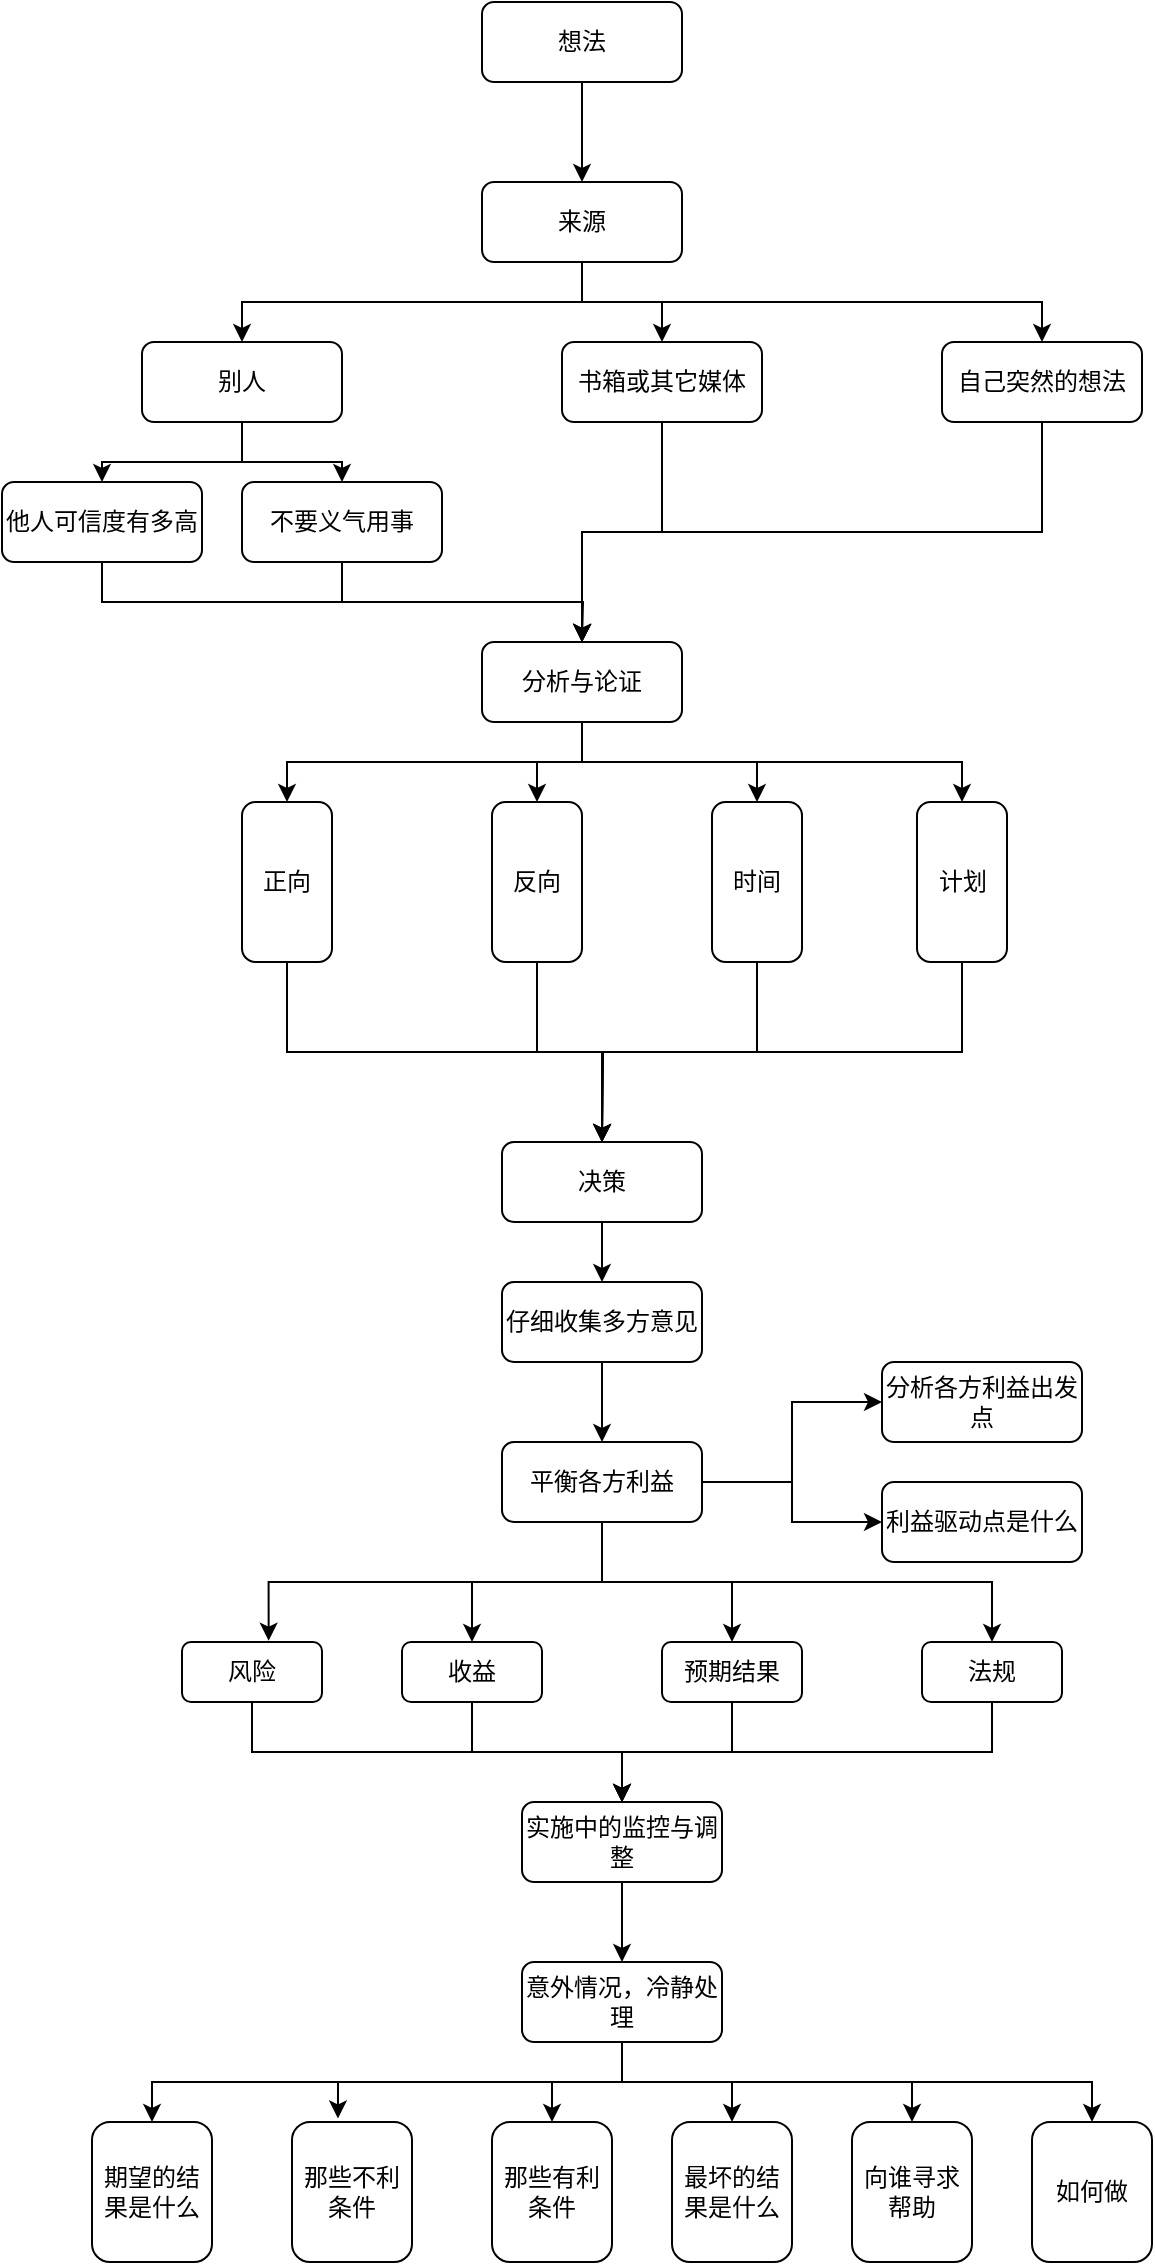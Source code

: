 <mxfile version="12.6.5" type="github">
  <diagram id="C5RBs43oDa-KdzZeNtuy" name="Page-1">
    <mxGraphModel dx="652" dy="397" grid="1" gridSize="10" guides="1" tooltips="1" connect="1" arrows="1" fold="1" page="1" pageScale="1" pageWidth="2339" pageHeight="3300" math="0" shadow="0">
      <root>
        <mxCell id="WIyWlLk6GJQsqaUBKTNV-0"/>
        <mxCell id="WIyWlLk6GJQsqaUBKTNV-1" parent="WIyWlLk6GJQsqaUBKTNV-0"/>
        <mxCell id="yWBOLqub9lcGoWVnU1hM-15" style="edgeStyle=orthogonalEdgeStyle;rounded=0;orthogonalLoop=1;jettySize=auto;html=1;exitX=0.5;exitY=1;exitDx=0;exitDy=0;entryX=0.5;entryY=0;entryDx=0;entryDy=0;" parent="WIyWlLk6GJQsqaUBKTNV-1" source="yWBOLqub9lcGoWVnU1hM-0" target="yWBOLqub9lcGoWVnU1hM-1" edge="1">
          <mxGeometry relative="1" as="geometry"/>
        </mxCell>
        <mxCell id="yWBOLqub9lcGoWVnU1hM-0" value="决策" style="rounded=1;whiteSpace=wrap;html=1;" parent="WIyWlLk6GJQsqaUBKTNV-1" vertex="1">
          <mxGeometry x="1320" y="1110" width="100" height="40" as="geometry"/>
        </mxCell>
        <mxCell id="yWBOLqub9lcGoWVnU1hM-16" style="edgeStyle=orthogonalEdgeStyle;rounded=0;orthogonalLoop=1;jettySize=auto;html=1;entryX=0.5;entryY=0;entryDx=0;entryDy=0;" parent="WIyWlLk6GJQsqaUBKTNV-1" source="yWBOLqub9lcGoWVnU1hM-1" target="yWBOLqub9lcGoWVnU1hM-2" edge="1">
          <mxGeometry relative="1" as="geometry"/>
        </mxCell>
        <mxCell id="yWBOLqub9lcGoWVnU1hM-1" value="仔细收集多方意见" style="rounded=1;whiteSpace=wrap;html=1;" parent="WIyWlLk6GJQsqaUBKTNV-1" vertex="1">
          <mxGeometry x="1320" y="1180" width="100" height="40" as="geometry"/>
        </mxCell>
        <mxCell id="yWBOLqub9lcGoWVnU1hM-9" style="edgeStyle=orthogonalEdgeStyle;rounded=0;orthogonalLoop=1;jettySize=auto;html=1;exitX=1;exitY=0.5;exitDx=0;exitDy=0;" parent="WIyWlLk6GJQsqaUBKTNV-1" source="yWBOLqub9lcGoWVnU1hM-2" target="yWBOLqub9lcGoWVnU1hM-8" edge="1">
          <mxGeometry relative="1" as="geometry"/>
        </mxCell>
        <mxCell id="yWBOLqub9lcGoWVnU1hM-17" style="edgeStyle=orthogonalEdgeStyle;rounded=0;orthogonalLoop=1;jettySize=auto;html=1;exitX=0.5;exitY=1;exitDx=0;exitDy=0;entryX=0.619;entryY=-0.022;entryDx=0;entryDy=0;entryPerimeter=0;" parent="WIyWlLk6GJQsqaUBKTNV-1" source="yWBOLqub9lcGoWVnU1hM-2" target="yWBOLqub9lcGoWVnU1hM-3" edge="1">
          <mxGeometry relative="1" as="geometry"/>
        </mxCell>
        <mxCell id="yWBOLqub9lcGoWVnU1hM-18" style="edgeStyle=orthogonalEdgeStyle;rounded=0;orthogonalLoop=1;jettySize=auto;html=1;exitX=0.5;exitY=1;exitDx=0;exitDy=0;entryX=0.5;entryY=0;entryDx=0;entryDy=0;" parent="WIyWlLk6GJQsqaUBKTNV-1" source="yWBOLqub9lcGoWVnU1hM-2" target="yWBOLqub9lcGoWVnU1hM-4" edge="1">
          <mxGeometry relative="1" as="geometry"/>
        </mxCell>
        <mxCell id="yWBOLqub9lcGoWVnU1hM-19" style="edgeStyle=orthogonalEdgeStyle;rounded=0;orthogonalLoop=1;jettySize=auto;html=1;exitX=0.5;exitY=1;exitDx=0;exitDy=0;entryX=0.5;entryY=0;entryDx=0;entryDy=0;" parent="WIyWlLk6GJQsqaUBKTNV-1" source="yWBOLqub9lcGoWVnU1hM-2" target="yWBOLqub9lcGoWVnU1hM-5" edge="1">
          <mxGeometry relative="1" as="geometry"/>
        </mxCell>
        <mxCell id="yWBOLqub9lcGoWVnU1hM-22" style="edgeStyle=orthogonalEdgeStyle;rounded=0;orthogonalLoop=1;jettySize=auto;html=1;exitX=1;exitY=0.5;exitDx=0;exitDy=0;entryX=0;entryY=0.5;entryDx=0;entryDy=0;" parent="WIyWlLk6GJQsqaUBKTNV-1" source="yWBOLqub9lcGoWVnU1hM-2" target="yWBOLqub9lcGoWVnU1hM-21" edge="1">
          <mxGeometry relative="1" as="geometry"/>
        </mxCell>
        <mxCell id="yWBOLqub9lcGoWVnU1hM-26" style="edgeStyle=orthogonalEdgeStyle;rounded=0;orthogonalLoop=1;jettySize=auto;html=1;exitX=0.5;exitY=1;exitDx=0;exitDy=0;" parent="WIyWlLk6GJQsqaUBKTNV-1" source="yWBOLqub9lcGoWVnU1hM-2" target="yWBOLqub9lcGoWVnU1hM-6" edge="1">
          <mxGeometry relative="1" as="geometry"/>
        </mxCell>
        <mxCell id="yWBOLqub9lcGoWVnU1hM-2" value="平衡各方利益" style="rounded=1;whiteSpace=wrap;html=1;" parent="WIyWlLk6GJQsqaUBKTNV-1" vertex="1">
          <mxGeometry x="1320" y="1260" width="100" height="40" as="geometry"/>
        </mxCell>
        <mxCell id="yWBOLqub9lcGoWVnU1hM-23" style="edgeStyle=orthogonalEdgeStyle;rounded=0;orthogonalLoop=1;jettySize=auto;html=1;exitX=0.5;exitY=1;exitDx=0;exitDy=0;" parent="WIyWlLk6GJQsqaUBKTNV-1" source="yWBOLqub9lcGoWVnU1hM-3" target="yWBOLqub9lcGoWVnU1hM-10" edge="1">
          <mxGeometry relative="1" as="geometry"/>
        </mxCell>
        <mxCell id="yWBOLqub9lcGoWVnU1hM-3" value="风险" style="rounded=1;whiteSpace=wrap;html=1;" parent="WIyWlLk6GJQsqaUBKTNV-1" vertex="1">
          <mxGeometry x="1160" y="1360" width="70" height="30" as="geometry"/>
        </mxCell>
        <mxCell id="yWBOLqub9lcGoWVnU1hM-24" style="edgeStyle=orthogonalEdgeStyle;rounded=0;orthogonalLoop=1;jettySize=auto;html=1;exitX=0.5;exitY=1;exitDx=0;exitDy=0;entryX=0.5;entryY=0;entryDx=0;entryDy=0;" parent="WIyWlLk6GJQsqaUBKTNV-1" source="yWBOLqub9lcGoWVnU1hM-4" target="yWBOLqub9lcGoWVnU1hM-10" edge="1">
          <mxGeometry relative="1" as="geometry"/>
        </mxCell>
        <mxCell id="yWBOLqub9lcGoWVnU1hM-4" value="收益" style="rounded=1;whiteSpace=wrap;html=1;" parent="WIyWlLk6GJQsqaUBKTNV-1" vertex="1">
          <mxGeometry x="1270" y="1360" width="70" height="30" as="geometry"/>
        </mxCell>
        <mxCell id="yWBOLqub9lcGoWVnU1hM-25" style="edgeStyle=orthogonalEdgeStyle;rounded=0;orthogonalLoop=1;jettySize=auto;html=1;exitX=0.5;exitY=1;exitDx=0;exitDy=0;entryX=0.5;entryY=0;entryDx=0;entryDy=0;" parent="WIyWlLk6GJQsqaUBKTNV-1" source="yWBOLqub9lcGoWVnU1hM-5" target="yWBOLqub9lcGoWVnU1hM-10" edge="1">
          <mxGeometry relative="1" as="geometry"/>
        </mxCell>
        <mxCell id="yWBOLqub9lcGoWVnU1hM-5" value="预期结果" style="rounded=1;whiteSpace=wrap;html=1;" parent="WIyWlLk6GJQsqaUBKTNV-1" vertex="1">
          <mxGeometry x="1400" y="1360" width="70" height="30" as="geometry"/>
        </mxCell>
        <mxCell id="yWBOLqub9lcGoWVnU1hM-27" style="edgeStyle=orthogonalEdgeStyle;rounded=0;orthogonalLoop=1;jettySize=auto;html=1;exitX=0.5;exitY=1;exitDx=0;exitDy=0;entryX=0.5;entryY=0;entryDx=0;entryDy=0;" parent="WIyWlLk6GJQsqaUBKTNV-1" source="yWBOLqub9lcGoWVnU1hM-6" target="yWBOLqub9lcGoWVnU1hM-10" edge="1">
          <mxGeometry relative="1" as="geometry"/>
        </mxCell>
        <mxCell id="yWBOLqub9lcGoWVnU1hM-6" value="法规" style="rounded=1;whiteSpace=wrap;html=1;" parent="WIyWlLk6GJQsqaUBKTNV-1" vertex="1">
          <mxGeometry x="1530" y="1360" width="70" height="30" as="geometry"/>
        </mxCell>
        <mxCell id="yWBOLqub9lcGoWVnU1hM-8" value="分析各方利益出发点" style="rounded=1;whiteSpace=wrap;html=1;" parent="WIyWlLk6GJQsqaUBKTNV-1" vertex="1">
          <mxGeometry x="1510" y="1220" width="100" height="40" as="geometry"/>
        </mxCell>
        <mxCell id="ShGUxtKquUQzhDYGWwql-31" style="edgeStyle=orthogonalEdgeStyle;rounded=0;orthogonalLoop=1;jettySize=auto;html=1;exitX=0.5;exitY=1;exitDx=0;exitDy=0;entryX=0.5;entryY=0;entryDx=0;entryDy=0;align=center;" parent="WIyWlLk6GJQsqaUBKTNV-1" source="yWBOLqub9lcGoWVnU1hM-10" target="ShGUxtKquUQzhDYGWwql-30" edge="1">
          <mxGeometry relative="1" as="geometry"/>
        </mxCell>
        <mxCell id="yWBOLqub9lcGoWVnU1hM-10" value="实施中的监控与调整" style="rounded=1;whiteSpace=wrap;html=1;" parent="WIyWlLk6GJQsqaUBKTNV-1" vertex="1">
          <mxGeometry x="1330" y="1440" width="100" height="40" as="geometry"/>
        </mxCell>
        <mxCell id="yWBOLqub9lcGoWVnU1hM-21" value="利益驱动点是什么" style="rounded=1;whiteSpace=wrap;html=1;" parent="WIyWlLk6GJQsqaUBKTNV-1" vertex="1">
          <mxGeometry x="1510" y="1280" width="100" height="40" as="geometry"/>
        </mxCell>
        <mxCell id="ShGUxtKquUQzhDYGWwql-10" style="edgeStyle=orthogonalEdgeStyle;rounded=0;orthogonalLoop=1;jettySize=auto;html=1;exitX=0.5;exitY=1;exitDx=0;exitDy=0;entryX=0.5;entryY=0;entryDx=0;entryDy=0;align=center;" parent="WIyWlLk6GJQsqaUBKTNV-1" source="ShGUxtKquUQzhDYGWwql-0" target="ShGUxtKquUQzhDYGWwql-1" edge="1">
          <mxGeometry relative="1" as="geometry"/>
        </mxCell>
        <mxCell id="ShGUxtKquUQzhDYGWwql-0" value="想法" style="rounded=1;whiteSpace=wrap;html=1;" parent="WIyWlLk6GJQsqaUBKTNV-1" vertex="1">
          <mxGeometry x="1310" y="540" width="100" height="40" as="geometry"/>
        </mxCell>
        <mxCell id="ShGUxtKquUQzhDYGWwql-11" style="edgeStyle=orthogonalEdgeStyle;rounded=0;orthogonalLoop=1;jettySize=auto;html=1;exitX=0.5;exitY=1;exitDx=0;exitDy=0;entryX=0.5;entryY=0;entryDx=0;entryDy=0;align=center;" parent="WIyWlLk6GJQsqaUBKTNV-1" source="ShGUxtKquUQzhDYGWwql-1" target="ShGUxtKquUQzhDYGWwql-6" edge="1">
          <mxGeometry relative="1" as="geometry"/>
        </mxCell>
        <mxCell id="ShGUxtKquUQzhDYGWwql-14" style="edgeStyle=orthogonalEdgeStyle;rounded=0;orthogonalLoop=1;jettySize=auto;html=1;exitX=0.5;exitY=1;exitDx=0;exitDy=0;entryX=0.5;entryY=0;entryDx=0;entryDy=0;align=center;" parent="WIyWlLk6GJQsqaUBKTNV-1" source="ShGUxtKquUQzhDYGWwql-1" target="ShGUxtKquUQzhDYGWwql-3" edge="1">
          <mxGeometry relative="1" as="geometry"/>
        </mxCell>
        <mxCell id="ShGUxtKquUQzhDYGWwql-17" style="edgeStyle=orthogonalEdgeStyle;rounded=0;orthogonalLoop=1;jettySize=auto;html=1;exitX=0.5;exitY=1;exitDx=0;exitDy=0;align=center;" parent="WIyWlLk6GJQsqaUBKTNV-1" source="ShGUxtKquUQzhDYGWwql-1" target="ShGUxtKquUQzhDYGWwql-9" edge="1">
          <mxGeometry relative="1" as="geometry"/>
        </mxCell>
        <mxCell id="ShGUxtKquUQzhDYGWwql-1" value="来源" style="rounded=1;whiteSpace=wrap;html=1;" parent="WIyWlLk6GJQsqaUBKTNV-1" vertex="1">
          <mxGeometry x="1310" y="630" width="100" height="40" as="geometry"/>
        </mxCell>
        <mxCell id="ShGUxtKquUQzhDYGWwql-20" style="edgeStyle=orthogonalEdgeStyle;rounded=0;orthogonalLoop=1;jettySize=auto;html=1;exitX=0.5;exitY=1;exitDx=0;exitDy=0;entryX=0.5;entryY=0;entryDx=0;entryDy=0;align=center;" parent="WIyWlLk6GJQsqaUBKTNV-1" source="ShGUxtKquUQzhDYGWwql-3" target="ShGUxtKquUQzhDYGWwql-5" edge="1">
          <mxGeometry relative="1" as="geometry"/>
        </mxCell>
        <mxCell id="ShGUxtKquUQzhDYGWwql-22" style="edgeStyle=orthogonalEdgeStyle;rounded=0;orthogonalLoop=1;jettySize=auto;html=1;exitX=0.5;exitY=1;exitDx=0;exitDy=0;entryX=0.5;entryY=0;entryDx=0;entryDy=0;align=center;" parent="WIyWlLk6GJQsqaUBKTNV-1" source="ShGUxtKquUQzhDYGWwql-3" target="ShGUxtKquUQzhDYGWwql-4" edge="1">
          <mxGeometry relative="1" as="geometry"/>
        </mxCell>
        <mxCell id="ShGUxtKquUQzhDYGWwql-3" value="别人" style="rounded=1;whiteSpace=wrap;html=1;" parent="WIyWlLk6GJQsqaUBKTNV-1" vertex="1">
          <mxGeometry x="1140" y="710" width="100" height="40" as="geometry"/>
        </mxCell>
        <mxCell id="kzwmuXA0MkF34zWOYLQk-8" style="edgeStyle=orthogonalEdgeStyle;rounded=0;orthogonalLoop=1;jettySize=auto;html=1;exitX=0.5;exitY=1;exitDx=0;exitDy=0;entryX=0.5;entryY=0;entryDx=0;entryDy=0;" edge="1" parent="WIyWlLk6GJQsqaUBKTNV-1" source="ShGUxtKquUQzhDYGWwql-4" target="ShGUxtKquUQzhDYGWwql-8">
          <mxGeometry relative="1" as="geometry"/>
        </mxCell>
        <mxCell id="ShGUxtKquUQzhDYGWwql-4" value="他人可信度有多高" style="rounded=1;whiteSpace=wrap;html=1;" parent="WIyWlLk6GJQsqaUBKTNV-1" vertex="1">
          <mxGeometry x="1070" y="780" width="100" height="40" as="geometry"/>
        </mxCell>
        <mxCell id="kzwmuXA0MkF34zWOYLQk-7" style="edgeStyle=orthogonalEdgeStyle;rounded=0;orthogonalLoop=1;jettySize=auto;html=1;exitX=0.5;exitY=1;exitDx=0;exitDy=0;" edge="1" parent="WIyWlLk6GJQsqaUBKTNV-1" source="ShGUxtKquUQzhDYGWwql-5">
          <mxGeometry relative="1" as="geometry">
            <mxPoint x="1360" y="860" as="targetPoint"/>
          </mxGeometry>
        </mxCell>
        <mxCell id="ShGUxtKquUQzhDYGWwql-5" value="不要义气用事" style="rounded=1;whiteSpace=wrap;html=1;" parent="WIyWlLk6GJQsqaUBKTNV-1" vertex="1">
          <mxGeometry x="1190" y="780" width="100" height="40" as="geometry"/>
        </mxCell>
        <mxCell id="kzwmuXA0MkF34zWOYLQk-5" style="edgeStyle=orthogonalEdgeStyle;rounded=0;orthogonalLoop=1;jettySize=auto;html=1;exitX=0.5;exitY=1;exitDx=0;exitDy=0;entryX=0.5;entryY=0;entryDx=0;entryDy=0;" edge="1" parent="WIyWlLk6GJQsqaUBKTNV-1" source="ShGUxtKquUQzhDYGWwql-6" target="ShGUxtKquUQzhDYGWwql-8">
          <mxGeometry relative="1" as="geometry"/>
        </mxCell>
        <mxCell id="ShGUxtKquUQzhDYGWwql-6" value="书箱或其它媒体" style="rounded=1;whiteSpace=wrap;html=1;" parent="WIyWlLk6GJQsqaUBKTNV-1" vertex="1">
          <mxGeometry x="1350" y="710" width="100" height="40" as="geometry"/>
        </mxCell>
        <mxCell id="kzwmuXA0MkF34zWOYLQk-9" style="edgeStyle=orthogonalEdgeStyle;rounded=0;orthogonalLoop=1;jettySize=auto;html=1;exitX=0.5;exitY=1;exitDx=0;exitDy=0;entryX=0.5;entryY=0;entryDx=0;entryDy=0;" edge="1" parent="WIyWlLk6GJQsqaUBKTNV-1" source="ShGUxtKquUQzhDYGWwql-8" target="kzwmuXA0MkF34zWOYLQk-0">
          <mxGeometry relative="1" as="geometry"/>
        </mxCell>
        <mxCell id="kzwmuXA0MkF34zWOYLQk-10" style="edgeStyle=orthogonalEdgeStyle;rounded=0;orthogonalLoop=1;jettySize=auto;html=1;exitX=0.5;exitY=1;exitDx=0;exitDy=0;entryX=0.5;entryY=0;entryDx=0;entryDy=0;" edge="1" parent="WIyWlLk6GJQsqaUBKTNV-1" source="ShGUxtKquUQzhDYGWwql-8" target="kzwmuXA0MkF34zWOYLQk-1">
          <mxGeometry relative="1" as="geometry"/>
        </mxCell>
        <mxCell id="kzwmuXA0MkF34zWOYLQk-11" style="edgeStyle=orthogonalEdgeStyle;rounded=0;orthogonalLoop=1;jettySize=auto;html=1;exitX=0.5;exitY=1;exitDx=0;exitDy=0;entryX=0.5;entryY=0;entryDx=0;entryDy=0;" edge="1" parent="WIyWlLk6GJQsqaUBKTNV-1" source="ShGUxtKquUQzhDYGWwql-8" target="kzwmuXA0MkF34zWOYLQk-3">
          <mxGeometry relative="1" as="geometry"/>
        </mxCell>
        <mxCell id="kzwmuXA0MkF34zWOYLQk-12" style="edgeStyle=orthogonalEdgeStyle;rounded=0;orthogonalLoop=1;jettySize=auto;html=1;exitX=0.5;exitY=1;exitDx=0;exitDy=0;entryX=0.5;entryY=0;entryDx=0;entryDy=0;" edge="1" parent="WIyWlLk6GJQsqaUBKTNV-1" source="ShGUxtKquUQzhDYGWwql-8" target="kzwmuXA0MkF34zWOYLQk-4">
          <mxGeometry relative="1" as="geometry"/>
        </mxCell>
        <mxCell id="ShGUxtKquUQzhDYGWwql-8" value="分析与论证" style="rounded=1;whiteSpace=wrap;html=1;" parent="WIyWlLk6GJQsqaUBKTNV-1" vertex="1">
          <mxGeometry x="1310" y="860" width="100" height="40" as="geometry"/>
        </mxCell>
        <mxCell id="kzwmuXA0MkF34zWOYLQk-6" style="edgeStyle=orthogonalEdgeStyle;rounded=0;orthogonalLoop=1;jettySize=auto;html=1;exitX=0.5;exitY=1;exitDx=0;exitDy=0;entryX=0.5;entryY=0;entryDx=0;entryDy=0;" edge="1" parent="WIyWlLk6GJQsqaUBKTNV-1" source="ShGUxtKquUQzhDYGWwql-9" target="ShGUxtKquUQzhDYGWwql-8">
          <mxGeometry relative="1" as="geometry"/>
        </mxCell>
        <mxCell id="ShGUxtKquUQzhDYGWwql-9" value="自己突然的想法" style="rounded=1;whiteSpace=wrap;html=1;" parent="WIyWlLk6GJQsqaUBKTNV-1" vertex="1">
          <mxGeometry x="1540" y="710" width="100" height="40" as="geometry"/>
        </mxCell>
        <mxCell id="kzwmuXA0MkF34zWOYLQk-23" style="edgeStyle=orthogonalEdgeStyle;rounded=0;orthogonalLoop=1;jettySize=auto;html=1;exitX=0.5;exitY=1;exitDx=0;exitDy=0;entryX=0.5;entryY=0;entryDx=0;entryDy=0;" edge="1" parent="WIyWlLk6GJQsqaUBKTNV-1" source="ShGUxtKquUQzhDYGWwql-30" target="kzwmuXA0MkF34zWOYLQk-17">
          <mxGeometry relative="1" as="geometry"/>
        </mxCell>
        <mxCell id="kzwmuXA0MkF34zWOYLQk-24" style="edgeStyle=orthogonalEdgeStyle;rounded=0;orthogonalLoop=1;jettySize=auto;html=1;exitX=0.5;exitY=1;exitDx=0;exitDy=0;entryX=0.383;entryY=-0.025;entryDx=0;entryDy=0;entryPerimeter=0;" edge="1" parent="WIyWlLk6GJQsqaUBKTNV-1" source="ShGUxtKquUQzhDYGWwql-30" target="kzwmuXA0MkF34zWOYLQk-18">
          <mxGeometry relative="1" as="geometry"/>
        </mxCell>
        <mxCell id="kzwmuXA0MkF34zWOYLQk-25" style="edgeStyle=orthogonalEdgeStyle;rounded=0;orthogonalLoop=1;jettySize=auto;html=1;exitX=0.5;exitY=1;exitDx=0;exitDy=0;entryX=0.5;entryY=0;entryDx=0;entryDy=0;" edge="1" parent="WIyWlLk6GJQsqaUBKTNV-1" source="ShGUxtKquUQzhDYGWwql-30" target="kzwmuXA0MkF34zWOYLQk-19">
          <mxGeometry relative="1" as="geometry"/>
        </mxCell>
        <mxCell id="kzwmuXA0MkF34zWOYLQk-26" style="edgeStyle=orthogonalEdgeStyle;rounded=0;orthogonalLoop=1;jettySize=auto;html=1;exitX=0.5;exitY=1;exitDx=0;exitDy=0;entryX=0.5;entryY=0;entryDx=0;entryDy=0;" edge="1" parent="WIyWlLk6GJQsqaUBKTNV-1" source="ShGUxtKquUQzhDYGWwql-30" target="kzwmuXA0MkF34zWOYLQk-20">
          <mxGeometry relative="1" as="geometry"/>
        </mxCell>
        <mxCell id="kzwmuXA0MkF34zWOYLQk-27" style="edgeStyle=orthogonalEdgeStyle;rounded=0;orthogonalLoop=1;jettySize=auto;html=1;exitX=0.5;exitY=1;exitDx=0;exitDy=0;entryX=0.5;entryY=0;entryDx=0;entryDy=0;" edge="1" parent="WIyWlLk6GJQsqaUBKTNV-1" source="ShGUxtKquUQzhDYGWwql-30" target="kzwmuXA0MkF34zWOYLQk-21">
          <mxGeometry relative="1" as="geometry"/>
        </mxCell>
        <mxCell id="kzwmuXA0MkF34zWOYLQk-28" style="edgeStyle=orthogonalEdgeStyle;rounded=0;orthogonalLoop=1;jettySize=auto;html=1;exitX=0.5;exitY=1;exitDx=0;exitDy=0;entryX=0.5;entryY=0;entryDx=0;entryDy=0;" edge="1" parent="WIyWlLk6GJQsqaUBKTNV-1" source="ShGUxtKquUQzhDYGWwql-30" target="kzwmuXA0MkF34zWOYLQk-22">
          <mxGeometry relative="1" as="geometry"/>
        </mxCell>
        <mxCell id="ShGUxtKquUQzhDYGWwql-30" value="意外情况，冷静处理" style="rounded=1;whiteSpace=wrap;html=1;" parent="WIyWlLk6GJQsqaUBKTNV-1" vertex="1">
          <mxGeometry x="1330" y="1520" width="100" height="40" as="geometry"/>
        </mxCell>
        <mxCell id="kzwmuXA0MkF34zWOYLQk-13" style="edgeStyle=orthogonalEdgeStyle;rounded=0;orthogonalLoop=1;jettySize=auto;html=1;exitX=0.5;exitY=1;exitDx=0;exitDy=0;entryX=0.5;entryY=0;entryDx=0;entryDy=0;" edge="1" parent="WIyWlLk6GJQsqaUBKTNV-1" source="kzwmuXA0MkF34zWOYLQk-0" target="yWBOLqub9lcGoWVnU1hM-0">
          <mxGeometry relative="1" as="geometry"/>
        </mxCell>
        <mxCell id="kzwmuXA0MkF34zWOYLQk-0" value="正向" style="rounded=1;whiteSpace=wrap;html=1;" vertex="1" parent="WIyWlLk6GJQsqaUBKTNV-1">
          <mxGeometry x="1190" y="940" width="45" height="80" as="geometry"/>
        </mxCell>
        <mxCell id="kzwmuXA0MkF34zWOYLQk-14" style="edgeStyle=orthogonalEdgeStyle;rounded=0;orthogonalLoop=1;jettySize=auto;html=1;exitX=0.5;exitY=1;exitDx=0;exitDy=0;" edge="1" parent="WIyWlLk6GJQsqaUBKTNV-1" source="kzwmuXA0MkF34zWOYLQk-1">
          <mxGeometry relative="1" as="geometry">
            <mxPoint x="1370" y="1110" as="targetPoint"/>
          </mxGeometry>
        </mxCell>
        <mxCell id="kzwmuXA0MkF34zWOYLQk-1" value="反向" style="rounded=1;whiteSpace=wrap;html=1;" vertex="1" parent="WIyWlLk6GJQsqaUBKTNV-1">
          <mxGeometry x="1315" y="940" width="45" height="80" as="geometry"/>
        </mxCell>
        <mxCell id="kzwmuXA0MkF34zWOYLQk-15" style="edgeStyle=orthogonalEdgeStyle;rounded=0;orthogonalLoop=1;jettySize=auto;html=1;exitX=0.5;exitY=1;exitDx=0;exitDy=0;entryX=0.5;entryY=0;entryDx=0;entryDy=0;" edge="1" parent="WIyWlLk6GJQsqaUBKTNV-1" source="kzwmuXA0MkF34zWOYLQk-3" target="yWBOLqub9lcGoWVnU1hM-0">
          <mxGeometry relative="1" as="geometry"/>
        </mxCell>
        <mxCell id="kzwmuXA0MkF34zWOYLQk-3" value="时间" style="rounded=1;whiteSpace=wrap;html=1;" vertex="1" parent="WIyWlLk6GJQsqaUBKTNV-1">
          <mxGeometry x="1425" y="940" width="45" height="80" as="geometry"/>
        </mxCell>
        <mxCell id="kzwmuXA0MkF34zWOYLQk-16" style="edgeStyle=orthogonalEdgeStyle;rounded=0;orthogonalLoop=1;jettySize=auto;html=1;exitX=0.5;exitY=1;exitDx=0;exitDy=0;" edge="1" parent="WIyWlLk6GJQsqaUBKTNV-1" source="kzwmuXA0MkF34zWOYLQk-4">
          <mxGeometry relative="1" as="geometry">
            <mxPoint x="1370" y="1110" as="targetPoint"/>
          </mxGeometry>
        </mxCell>
        <mxCell id="kzwmuXA0MkF34zWOYLQk-4" value="计划" style="rounded=1;whiteSpace=wrap;html=1;" vertex="1" parent="WIyWlLk6GJQsqaUBKTNV-1">
          <mxGeometry x="1527.5" y="940" width="45" height="80" as="geometry"/>
        </mxCell>
        <mxCell id="kzwmuXA0MkF34zWOYLQk-17" value="期望的结果是什么" style="rounded=1;whiteSpace=wrap;html=1;" vertex="1" parent="WIyWlLk6GJQsqaUBKTNV-1">
          <mxGeometry x="1115" y="1600" width="60" height="70" as="geometry"/>
        </mxCell>
        <mxCell id="kzwmuXA0MkF34zWOYLQk-18" value="那些不利条件" style="rounded=1;whiteSpace=wrap;html=1;" vertex="1" parent="WIyWlLk6GJQsqaUBKTNV-1">
          <mxGeometry x="1215" y="1600" width="60" height="70" as="geometry"/>
        </mxCell>
        <mxCell id="kzwmuXA0MkF34zWOYLQk-19" value="那些有利条件" style="rounded=1;whiteSpace=wrap;html=1;" vertex="1" parent="WIyWlLk6GJQsqaUBKTNV-1">
          <mxGeometry x="1315" y="1600" width="60" height="70" as="geometry"/>
        </mxCell>
        <mxCell id="kzwmuXA0MkF34zWOYLQk-20" value="最坏的结果是什么" style="rounded=1;whiteSpace=wrap;html=1;" vertex="1" parent="WIyWlLk6GJQsqaUBKTNV-1">
          <mxGeometry x="1405" y="1600" width="60" height="70" as="geometry"/>
        </mxCell>
        <mxCell id="kzwmuXA0MkF34zWOYLQk-21" value="向谁寻求帮助" style="rounded=1;whiteSpace=wrap;html=1;" vertex="1" parent="WIyWlLk6GJQsqaUBKTNV-1">
          <mxGeometry x="1495" y="1600" width="60" height="70" as="geometry"/>
        </mxCell>
        <mxCell id="kzwmuXA0MkF34zWOYLQk-22" value="如何做" style="rounded=1;whiteSpace=wrap;html=1;" vertex="1" parent="WIyWlLk6GJQsqaUBKTNV-1">
          <mxGeometry x="1585" y="1600" width="60" height="70" as="geometry"/>
        </mxCell>
      </root>
    </mxGraphModel>
  </diagram>
</mxfile>
